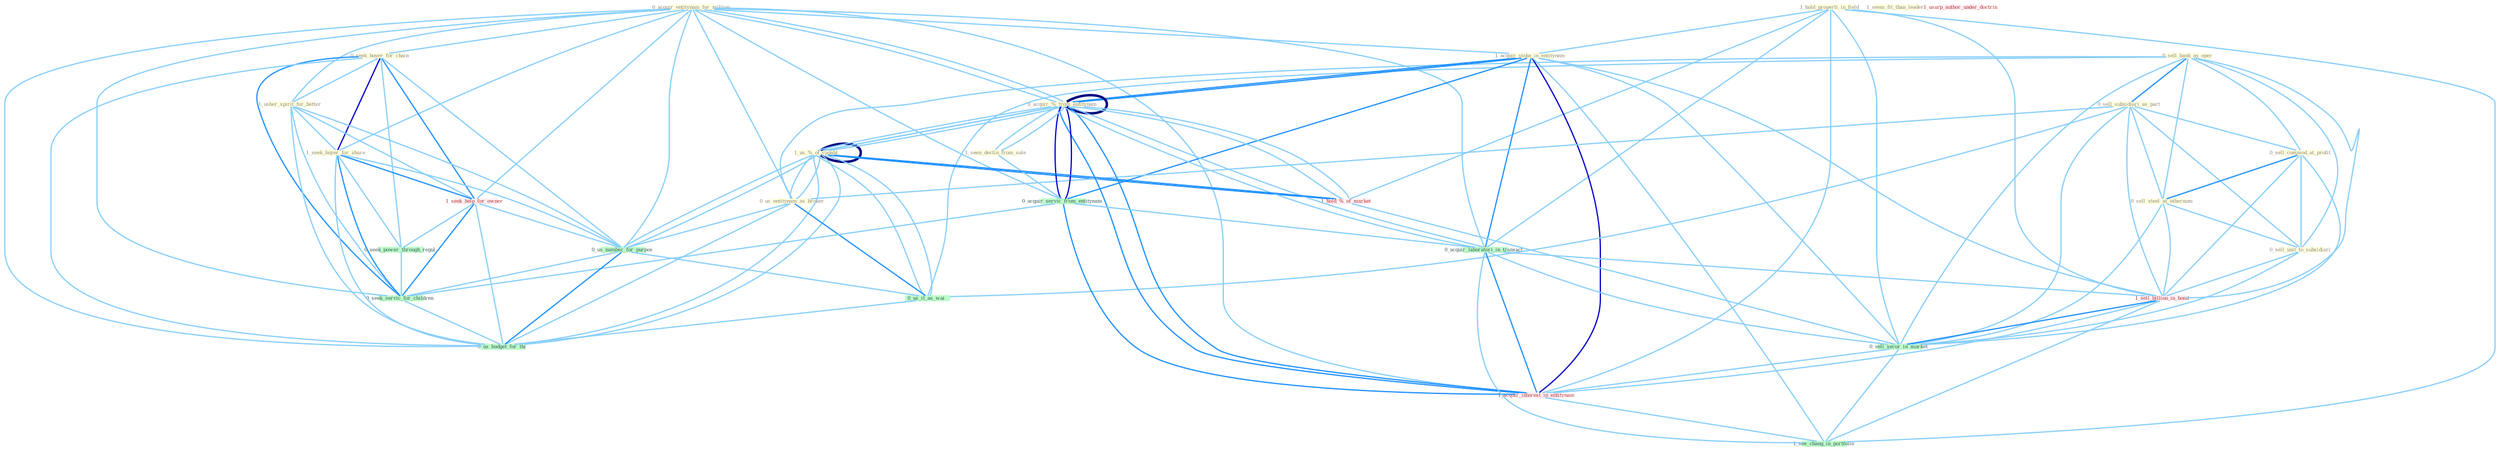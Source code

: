 Graph G{ 
    node
    [shape=polygon,style=filled,width=.5,height=.06,color="#BDFCC9",fixedsize=true,fontsize=4,
    fontcolor="#2f4f4f"];
    {node
    [color="#ffffe0", fontcolor="#8b7d6b"] "0_acquir_entitynam_for_million " "0_sell_bank_as_oper " "1_us_%_of_capabl " "1_hold_properti_in_field " "1_acquir_stake_in_entitynam " "0_sell_subsidiari_as_part " "0_sell_commod_at_profit " "0_seek_buyer_for_chain " "1_usher_spirit_for_better " "0_acquir_%_from_entitynam " "0_sell_steel_at_othernum " "0_sell_unit_to_subsidiari " "1_seek_buyer_for_share " "0_us_entitynam_as_broker " "1_seen_declin_from_sale " "0_acquir_%_from_entitynam " "1_seem_fit_than_leader "}
{node [color="#fff0f5", fontcolor="#b22222"] "1_seek_help_for_owner " "1_hold_%_of_market " "1_sell_billion_in_bond " "1_usurp_author_under_doctrin " "1_us_%_of_capabl " "1_acquir_interest_in_entitynam "}
edge [color="#B0E2FF"];

	"0_acquir_entitynam_for_million " -- "1_acquir_stake_in_entitynam " [w="1", color="#87cefa" ];
	"0_acquir_entitynam_for_million " -- "0_seek_buyer_for_chain " [w="1", color="#87cefa" ];
	"0_acquir_entitynam_for_million " -- "1_usher_spirit_for_better " [w="1", color="#87cefa" ];
	"0_acquir_entitynam_for_million " -- "0_acquir_%_from_entitynam " [w="1", color="#87cefa" ];
	"0_acquir_entitynam_for_million " -- "1_seek_buyer_for_share " [w="1", color="#87cefa" ];
	"0_acquir_entitynam_for_million " -- "0_us_entitynam_as_broker " [w="1", color="#87cefa" ];
	"0_acquir_entitynam_for_million " -- "0_acquir_%_from_entitynam " [w="1", color="#87cefa" ];
	"0_acquir_entitynam_for_million " -- "1_seek_help_for_owner " [w="1", color="#87cefa" ];
	"0_acquir_entitynam_for_million " -- "0_acquir_servic_from_entitynam " [w="1", color="#87cefa" ];
	"0_acquir_entitynam_for_million " -- "0_us_number_for_purpos " [w="1", color="#87cefa" ];
	"0_acquir_entitynam_for_million " -- "0_acquir_laboratori_in_transact " [w="1", color="#87cefa" ];
	"0_acquir_entitynam_for_million " -- "1_acquir_interest_in_entitynam " [w="1", color="#87cefa" ];
	"0_acquir_entitynam_for_million " -- "0_seek_servic_for_children " [w="1", color="#87cefa" ];
	"0_acquir_entitynam_for_million " -- "0_us_budget_for_thi " [w="1", color="#87cefa" ];
	"0_sell_bank_as_oper " -- "0_sell_subsidiari_as_part " [w="2", color="#1e90ff" , len=0.8];
	"0_sell_bank_as_oper " -- "0_sell_commod_at_profit " [w="1", color="#87cefa" ];
	"0_sell_bank_as_oper " -- "0_sell_steel_at_othernum " [w="1", color="#87cefa" ];
	"0_sell_bank_as_oper " -- "0_sell_unit_to_subsidiari " [w="1", color="#87cefa" ];
	"0_sell_bank_as_oper " -- "0_us_entitynam_as_broker " [w="1", color="#87cefa" ];
	"0_sell_bank_as_oper " -- "1_sell_billion_in_bond " [w="1", color="#87cefa" ];
	"0_sell_bank_as_oper " -- "0_us_it_as_wai " [w="1", color="#87cefa" ];
	"0_sell_bank_as_oper " -- "0_sell_secur_in_market " [w="1", color="#87cefa" ];
	"1_us_%_of_capabl " -- "0_acquir_%_from_entitynam " [w="1", color="#87cefa" ];
	"1_us_%_of_capabl " -- "0_us_entitynam_as_broker " [w="1", color="#87cefa" ];
	"1_us_%_of_capabl " -- "0_acquir_%_from_entitynam " [w="1", color="#87cefa" ];
	"1_us_%_of_capabl " -- "1_hold_%_of_market " [w="2", color="#1e90ff" , len=0.8];
	"1_us_%_of_capabl " -- "0_us_number_for_purpos " [w="1", color="#87cefa" ];
	"1_us_%_of_capabl " -- "0_us_it_as_wai " [w="1", color="#87cefa" ];
	"1_us_%_of_capabl " -- "1_us_%_of_capabl " [w="4", style=bold, color="#000080", len=0.4];
	"1_us_%_of_capabl " -- "0_us_budget_for_thi " [w="1", color="#87cefa" ];
	"1_hold_properti_in_field " -- "1_acquir_stake_in_entitynam " [w="1", color="#87cefa" ];
	"1_hold_properti_in_field " -- "1_hold_%_of_market " [w="1", color="#87cefa" ];
	"1_hold_properti_in_field " -- "0_acquir_laboratori_in_transact " [w="1", color="#87cefa" ];
	"1_hold_properti_in_field " -- "1_sell_billion_in_bond " [w="1", color="#87cefa" ];
	"1_hold_properti_in_field " -- "0_sell_secur_in_market " [w="1", color="#87cefa" ];
	"1_hold_properti_in_field " -- "1_acquir_interest_in_entitynam " [w="1", color="#87cefa" ];
	"1_hold_properti_in_field " -- "1_see_chang_in_portfolio " [w="1", color="#87cefa" ];
	"1_acquir_stake_in_entitynam " -- "0_acquir_%_from_entitynam " [w="2", color="#1e90ff" , len=0.8];
	"1_acquir_stake_in_entitynam " -- "0_acquir_%_from_entitynam " [w="2", color="#1e90ff" , len=0.8];
	"1_acquir_stake_in_entitynam " -- "0_acquir_servic_from_entitynam " [w="2", color="#1e90ff" , len=0.8];
	"1_acquir_stake_in_entitynam " -- "0_acquir_laboratori_in_transact " [w="2", color="#1e90ff" , len=0.8];
	"1_acquir_stake_in_entitynam " -- "1_sell_billion_in_bond " [w="1", color="#87cefa" ];
	"1_acquir_stake_in_entitynam " -- "0_sell_secur_in_market " [w="1", color="#87cefa" ];
	"1_acquir_stake_in_entitynam " -- "1_acquir_interest_in_entitynam " [w="3", color="#0000cd" , len=0.6];
	"1_acquir_stake_in_entitynam " -- "1_see_chang_in_portfolio " [w="1", color="#87cefa" ];
	"0_sell_subsidiari_as_part " -- "0_sell_commod_at_profit " [w="1", color="#87cefa" ];
	"0_sell_subsidiari_as_part " -- "0_sell_steel_at_othernum " [w="1", color="#87cefa" ];
	"0_sell_subsidiari_as_part " -- "0_sell_unit_to_subsidiari " [w="1", color="#87cefa" ];
	"0_sell_subsidiari_as_part " -- "0_us_entitynam_as_broker " [w="1", color="#87cefa" ];
	"0_sell_subsidiari_as_part " -- "1_sell_billion_in_bond " [w="1", color="#87cefa" ];
	"0_sell_subsidiari_as_part " -- "0_us_it_as_wai " [w="1", color="#87cefa" ];
	"0_sell_subsidiari_as_part " -- "0_sell_secur_in_market " [w="1", color="#87cefa" ];
	"0_sell_commod_at_profit " -- "0_sell_steel_at_othernum " [w="2", color="#1e90ff" , len=0.8];
	"0_sell_commod_at_profit " -- "0_sell_unit_to_subsidiari " [w="1", color="#87cefa" ];
	"0_sell_commod_at_profit " -- "1_sell_billion_in_bond " [w="1", color="#87cefa" ];
	"0_sell_commod_at_profit " -- "0_sell_secur_in_market " [w="1", color="#87cefa" ];
	"0_seek_buyer_for_chain " -- "1_usher_spirit_for_better " [w="1", color="#87cefa" ];
	"0_seek_buyer_for_chain " -- "1_seek_buyer_for_share " [w="3", color="#0000cd" , len=0.6];
	"0_seek_buyer_for_chain " -- "1_seek_help_for_owner " [w="2", color="#1e90ff" , len=0.8];
	"0_seek_buyer_for_chain " -- "0_seek_power_through_regul " [w="1", color="#87cefa" ];
	"0_seek_buyer_for_chain " -- "0_us_number_for_purpos " [w="1", color="#87cefa" ];
	"0_seek_buyer_for_chain " -- "0_seek_servic_for_children " [w="2", color="#1e90ff" , len=0.8];
	"0_seek_buyer_for_chain " -- "0_us_budget_for_thi " [w="1", color="#87cefa" ];
	"1_usher_spirit_for_better " -- "1_seek_buyer_for_share " [w="1", color="#87cefa" ];
	"1_usher_spirit_for_better " -- "1_seek_help_for_owner " [w="1", color="#87cefa" ];
	"1_usher_spirit_for_better " -- "0_us_number_for_purpos " [w="1", color="#87cefa" ];
	"1_usher_spirit_for_better " -- "0_seek_servic_for_children " [w="1", color="#87cefa" ];
	"1_usher_spirit_for_better " -- "0_us_budget_for_thi " [w="1", color="#87cefa" ];
	"0_acquir_%_from_entitynam " -- "1_seen_declin_from_sale " [w="1", color="#87cefa" ];
	"0_acquir_%_from_entitynam " -- "0_acquir_%_from_entitynam " [w="4", style=bold, color="#000080", len=0.4];
	"0_acquir_%_from_entitynam " -- "0_acquir_servic_from_entitynam " [w="3", color="#0000cd" , len=0.6];
	"0_acquir_%_from_entitynam " -- "1_hold_%_of_market " [w="1", color="#87cefa" ];
	"0_acquir_%_from_entitynam " -- "0_acquir_laboratori_in_transact " [w="1", color="#87cefa" ];
	"0_acquir_%_from_entitynam " -- "1_us_%_of_capabl " [w="1", color="#87cefa" ];
	"0_acquir_%_from_entitynam " -- "1_acquir_interest_in_entitynam " [w="2", color="#1e90ff" , len=0.8];
	"0_sell_steel_at_othernum " -- "0_sell_unit_to_subsidiari " [w="1", color="#87cefa" ];
	"0_sell_steel_at_othernum " -- "1_sell_billion_in_bond " [w="1", color="#87cefa" ];
	"0_sell_steel_at_othernum " -- "0_sell_secur_in_market " [w="1", color="#87cefa" ];
	"0_sell_unit_to_subsidiari " -- "1_sell_billion_in_bond " [w="1", color="#87cefa" ];
	"0_sell_unit_to_subsidiari " -- "0_sell_secur_in_market " [w="1", color="#87cefa" ];
	"1_seek_buyer_for_share " -- "1_seek_help_for_owner " [w="2", color="#1e90ff" , len=0.8];
	"1_seek_buyer_for_share " -- "0_seek_power_through_regul " [w="1", color="#87cefa" ];
	"1_seek_buyer_for_share " -- "0_us_number_for_purpos " [w="1", color="#87cefa" ];
	"1_seek_buyer_for_share " -- "0_seek_servic_for_children " [w="2", color="#1e90ff" , len=0.8];
	"1_seek_buyer_for_share " -- "0_us_budget_for_thi " [w="1", color="#87cefa" ];
	"0_us_entitynam_as_broker " -- "0_us_number_for_purpos " [w="1", color="#87cefa" ];
	"0_us_entitynam_as_broker " -- "0_us_it_as_wai " [w="2", color="#1e90ff" , len=0.8];
	"0_us_entitynam_as_broker " -- "1_us_%_of_capabl " [w="1", color="#87cefa" ];
	"0_us_entitynam_as_broker " -- "0_us_budget_for_thi " [w="1", color="#87cefa" ];
	"1_seen_declin_from_sale " -- "0_acquir_%_from_entitynam " [w="1", color="#87cefa" ];
	"1_seen_declin_from_sale " -- "0_acquir_servic_from_entitynam " [w="1", color="#87cefa" ];
	"0_acquir_%_from_entitynam " -- "0_acquir_servic_from_entitynam " [w="3", color="#0000cd" , len=0.6];
	"0_acquir_%_from_entitynam " -- "1_hold_%_of_market " [w="1", color="#87cefa" ];
	"0_acquir_%_from_entitynam " -- "0_acquir_laboratori_in_transact " [w="1", color="#87cefa" ];
	"0_acquir_%_from_entitynam " -- "1_us_%_of_capabl " [w="1", color="#87cefa" ];
	"0_acquir_%_from_entitynam " -- "1_acquir_interest_in_entitynam " [w="2", color="#1e90ff" , len=0.8];
	"1_seek_help_for_owner " -- "0_seek_power_through_regul " [w="1", color="#87cefa" ];
	"1_seek_help_for_owner " -- "0_us_number_for_purpos " [w="1", color="#87cefa" ];
	"1_seek_help_for_owner " -- "0_seek_servic_for_children " [w="2", color="#1e90ff" , len=0.8];
	"1_seek_help_for_owner " -- "0_us_budget_for_thi " [w="1", color="#87cefa" ];
	"0_acquir_servic_from_entitynam " -- "0_acquir_laboratori_in_transact " [w="1", color="#87cefa" ];
	"0_acquir_servic_from_entitynam " -- "1_acquir_interest_in_entitynam " [w="2", color="#1e90ff" , len=0.8];
	"0_acquir_servic_from_entitynam " -- "0_seek_servic_for_children " [w="1", color="#87cefa" ];
	"1_hold_%_of_market " -- "1_us_%_of_capabl " [w="2", color="#1e90ff" , len=0.8];
	"1_hold_%_of_market " -- "0_sell_secur_in_market " [w="1", color="#87cefa" ];
	"0_seek_power_through_regul " -- "0_seek_servic_for_children " [w="1", color="#87cefa" ];
	"0_us_number_for_purpos " -- "0_us_it_as_wai " [w="1", color="#87cefa" ];
	"0_us_number_for_purpos " -- "1_us_%_of_capabl " [w="1", color="#87cefa" ];
	"0_us_number_for_purpos " -- "0_seek_servic_for_children " [w="1", color="#87cefa" ];
	"0_us_number_for_purpos " -- "0_us_budget_for_thi " [w="2", color="#1e90ff" , len=0.8];
	"0_acquir_laboratori_in_transact " -- "1_sell_billion_in_bond " [w="1", color="#87cefa" ];
	"0_acquir_laboratori_in_transact " -- "0_sell_secur_in_market " [w="1", color="#87cefa" ];
	"0_acquir_laboratori_in_transact " -- "1_acquir_interest_in_entitynam " [w="2", color="#1e90ff" , len=0.8];
	"0_acquir_laboratori_in_transact " -- "1_see_chang_in_portfolio " [w="1", color="#87cefa" ];
	"1_sell_billion_in_bond " -- "0_sell_secur_in_market " [w="2", color="#1e90ff" , len=0.8];
	"1_sell_billion_in_bond " -- "1_acquir_interest_in_entitynam " [w="1", color="#87cefa" ];
	"1_sell_billion_in_bond " -- "1_see_chang_in_portfolio " [w="1", color="#87cefa" ];
	"0_us_it_as_wai " -- "1_us_%_of_capabl " [w="1", color="#87cefa" ];
	"0_us_it_as_wai " -- "0_us_budget_for_thi " [w="1", color="#87cefa" ];
	"1_us_%_of_capabl " -- "0_us_budget_for_thi " [w="1", color="#87cefa" ];
	"0_sell_secur_in_market " -- "1_acquir_interest_in_entitynam " [w="1", color="#87cefa" ];
	"0_sell_secur_in_market " -- "1_see_chang_in_portfolio " [w="1", color="#87cefa" ];
	"1_acquir_interest_in_entitynam " -- "1_see_chang_in_portfolio " [w="1", color="#87cefa" ];
	"0_seek_servic_for_children " -- "0_us_budget_for_thi " [w="1", color="#87cefa" ];
}